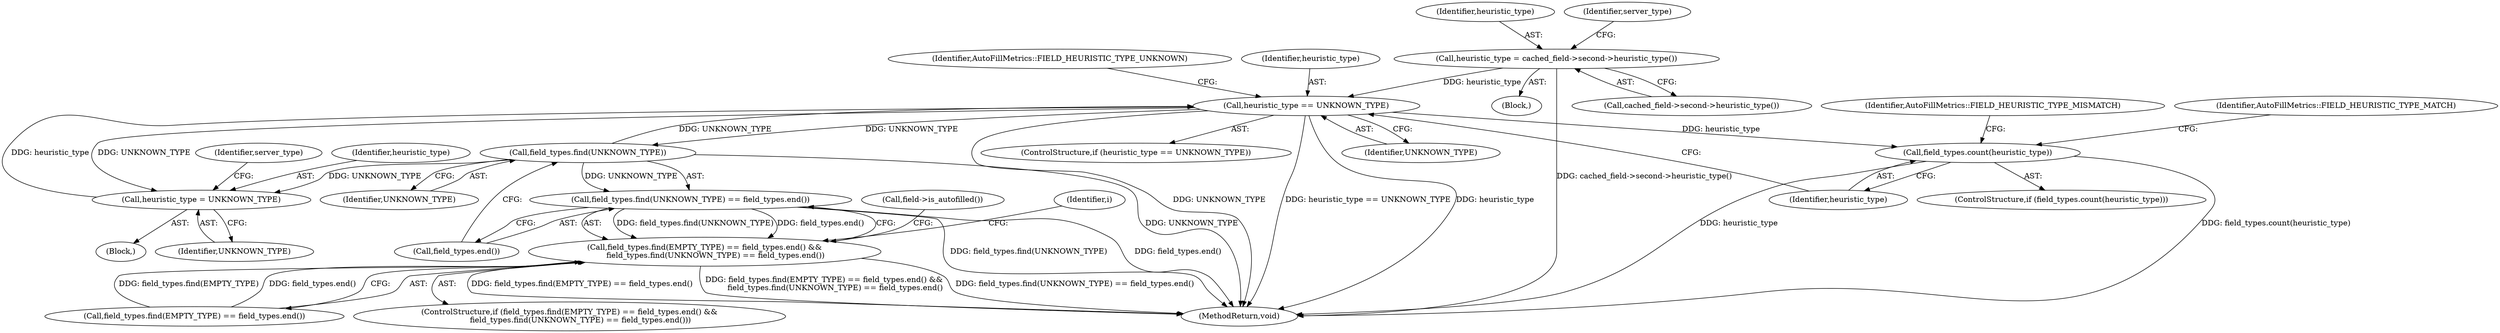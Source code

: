 digraph "1_Chrome_5f372f899b8709dac700710b5f0f90959dcf9ecb@del" {
"1000214" [label="(Call,heuristic_type == UNKNOWN_TYPE)"];
"1000190" [label="(Call,heuristic_type = UNKNOWN_TYPE)"];
"1000214" [label="(Call,heuristic_type == UNKNOWN_TYPE)"];
"1000207" [label="(Call,heuristic_type = cached_field->second->heuristic_type())"];
"1000176" [label="(Call,field_types.find(UNKNOWN_TYPE))"];
"1000175" [label="(Call,field_types.find(UNKNOWN_TYPE) == field_types.end())"];
"1000170" [label="(Call,field_types.find(EMPTY_TYPE) == field_types.end() &&\n         field_types.find(UNKNOWN_TYPE) == field_types.end())"];
"1000221" [label="(Call,field_types.count(heuristic_type))"];
"1000208" [label="(Identifier,heuristic_type)"];
"1000178" [label="(Call,field_types.end())"];
"1000145" [label="(Identifier,i)"];
"1000215" [label="(Identifier,heuristic_type)"];
"1000190" [label="(Call,heuristic_type = UNKNOWN_TYPE)"];
"1000176" [label="(Call,field_types.find(UNKNOWN_TYPE))"];
"1000213" [label="(ControlStructure,if (heuristic_type == UNKNOWN_TYPE))"];
"1000169" [label="(ControlStructure,if (field_types.find(EMPTY_TYPE) == field_types.end() &&\n         field_types.find(UNKNOWN_TYPE) == field_types.end()))"];
"1000218" [label="(Identifier,AutoFillMetrics::FIELD_HEURISTIC_TYPE_UNKNOWN)"];
"1000170" [label="(Call,field_types.find(EMPTY_TYPE) == field_types.end() &&\n         field_types.find(UNKNOWN_TYPE) == field_types.end())"];
"1000192" [label="(Identifier,UNKNOWN_TYPE)"];
"1000227" [label="(Identifier,AutoFillMetrics::FIELD_HEURISTIC_TYPE_MISMATCH)"];
"1000191" [label="(Identifier,heuristic_type)"];
"1000214" [label="(Call,heuristic_type == UNKNOWN_TYPE)"];
"1000175" [label="(Call,field_types.find(UNKNOWN_TYPE) == field_types.end())"];
"1000181" [label="(Call,field->is_autofilled())"];
"1000195" [label="(Identifier,server_type)"];
"1000171" [label="(Call,field_types.find(EMPTY_TYPE) == field_types.end())"];
"1000209" [label="(Call,cached_field->second->heuristic_type())"];
"1000186" [label="(Block,)"];
"1000243" [label="(MethodReturn,void)"];
"1000224" [label="(Identifier,AutoFillMetrics::FIELD_HEURISTIC_TYPE_MATCH)"];
"1000221" [label="(Call,field_types.count(heuristic_type))"];
"1000206" [label="(Block,)"];
"1000222" [label="(Identifier,heuristic_type)"];
"1000177" [label="(Identifier,UNKNOWN_TYPE)"];
"1000211" [label="(Identifier,server_type)"];
"1000216" [label="(Identifier,UNKNOWN_TYPE)"];
"1000220" [label="(ControlStructure,if (field_types.count(heuristic_type)))"];
"1000207" [label="(Call,heuristic_type = cached_field->second->heuristic_type())"];
"1000214" -> "1000213"  [label="AST: "];
"1000214" -> "1000216"  [label="CFG: "];
"1000215" -> "1000214"  [label="AST: "];
"1000216" -> "1000214"  [label="AST: "];
"1000218" -> "1000214"  [label="CFG: "];
"1000222" -> "1000214"  [label="CFG: "];
"1000214" -> "1000243"  [label="DDG: UNKNOWN_TYPE"];
"1000214" -> "1000243"  [label="DDG: heuristic_type == UNKNOWN_TYPE"];
"1000214" -> "1000243"  [label="DDG: heuristic_type"];
"1000214" -> "1000176"  [label="DDG: UNKNOWN_TYPE"];
"1000214" -> "1000190"  [label="DDG: UNKNOWN_TYPE"];
"1000190" -> "1000214"  [label="DDG: heuristic_type"];
"1000207" -> "1000214"  [label="DDG: heuristic_type"];
"1000176" -> "1000214"  [label="DDG: UNKNOWN_TYPE"];
"1000214" -> "1000221"  [label="DDG: heuristic_type"];
"1000190" -> "1000186"  [label="AST: "];
"1000190" -> "1000192"  [label="CFG: "];
"1000191" -> "1000190"  [label="AST: "];
"1000192" -> "1000190"  [label="AST: "];
"1000195" -> "1000190"  [label="CFG: "];
"1000176" -> "1000190"  [label="DDG: UNKNOWN_TYPE"];
"1000207" -> "1000206"  [label="AST: "];
"1000207" -> "1000209"  [label="CFG: "];
"1000208" -> "1000207"  [label="AST: "];
"1000209" -> "1000207"  [label="AST: "];
"1000211" -> "1000207"  [label="CFG: "];
"1000207" -> "1000243"  [label="DDG: cached_field->second->heuristic_type()"];
"1000176" -> "1000175"  [label="AST: "];
"1000176" -> "1000177"  [label="CFG: "];
"1000177" -> "1000176"  [label="AST: "];
"1000178" -> "1000176"  [label="CFG: "];
"1000176" -> "1000243"  [label="DDG: UNKNOWN_TYPE"];
"1000176" -> "1000175"  [label="DDG: UNKNOWN_TYPE"];
"1000175" -> "1000170"  [label="AST: "];
"1000175" -> "1000178"  [label="CFG: "];
"1000178" -> "1000175"  [label="AST: "];
"1000170" -> "1000175"  [label="CFG: "];
"1000175" -> "1000243"  [label="DDG: field_types.end()"];
"1000175" -> "1000243"  [label="DDG: field_types.find(UNKNOWN_TYPE)"];
"1000175" -> "1000170"  [label="DDG: field_types.find(UNKNOWN_TYPE)"];
"1000175" -> "1000170"  [label="DDG: field_types.end()"];
"1000170" -> "1000169"  [label="AST: "];
"1000170" -> "1000171"  [label="CFG: "];
"1000171" -> "1000170"  [label="AST: "];
"1000181" -> "1000170"  [label="CFG: "];
"1000145" -> "1000170"  [label="CFG: "];
"1000170" -> "1000243"  [label="DDG: field_types.find(EMPTY_TYPE) == field_types.end()"];
"1000170" -> "1000243"  [label="DDG: field_types.find(EMPTY_TYPE) == field_types.end() &&\n         field_types.find(UNKNOWN_TYPE) == field_types.end()"];
"1000170" -> "1000243"  [label="DDG: field_types.find(UNKNOWN_TYPE) == field_types.end()"];
"1000171" -> "1000170"  [label="DDG: field_types.find(EMPTY_TYPE)"];
"1000171" -> "1000170"  [label="DDG: field_types.end()"];
"1000221" -> "1000220"  [label="AST: "];
"1000221" -> "1000222"  [label="CFG: "];
"1000222" -> "1000221"  [label="AST: "];
"1000224" -> "1000221"  [label="CFG: "];
"1000227" -> "1000221"  [label="CFG: "];
"1000221" -> "1000243"  [label="DDG: field_types.count(heuristic_type)"];
"1000221" -> "1000243"  [label="DDG: heuristic_type"];
}

